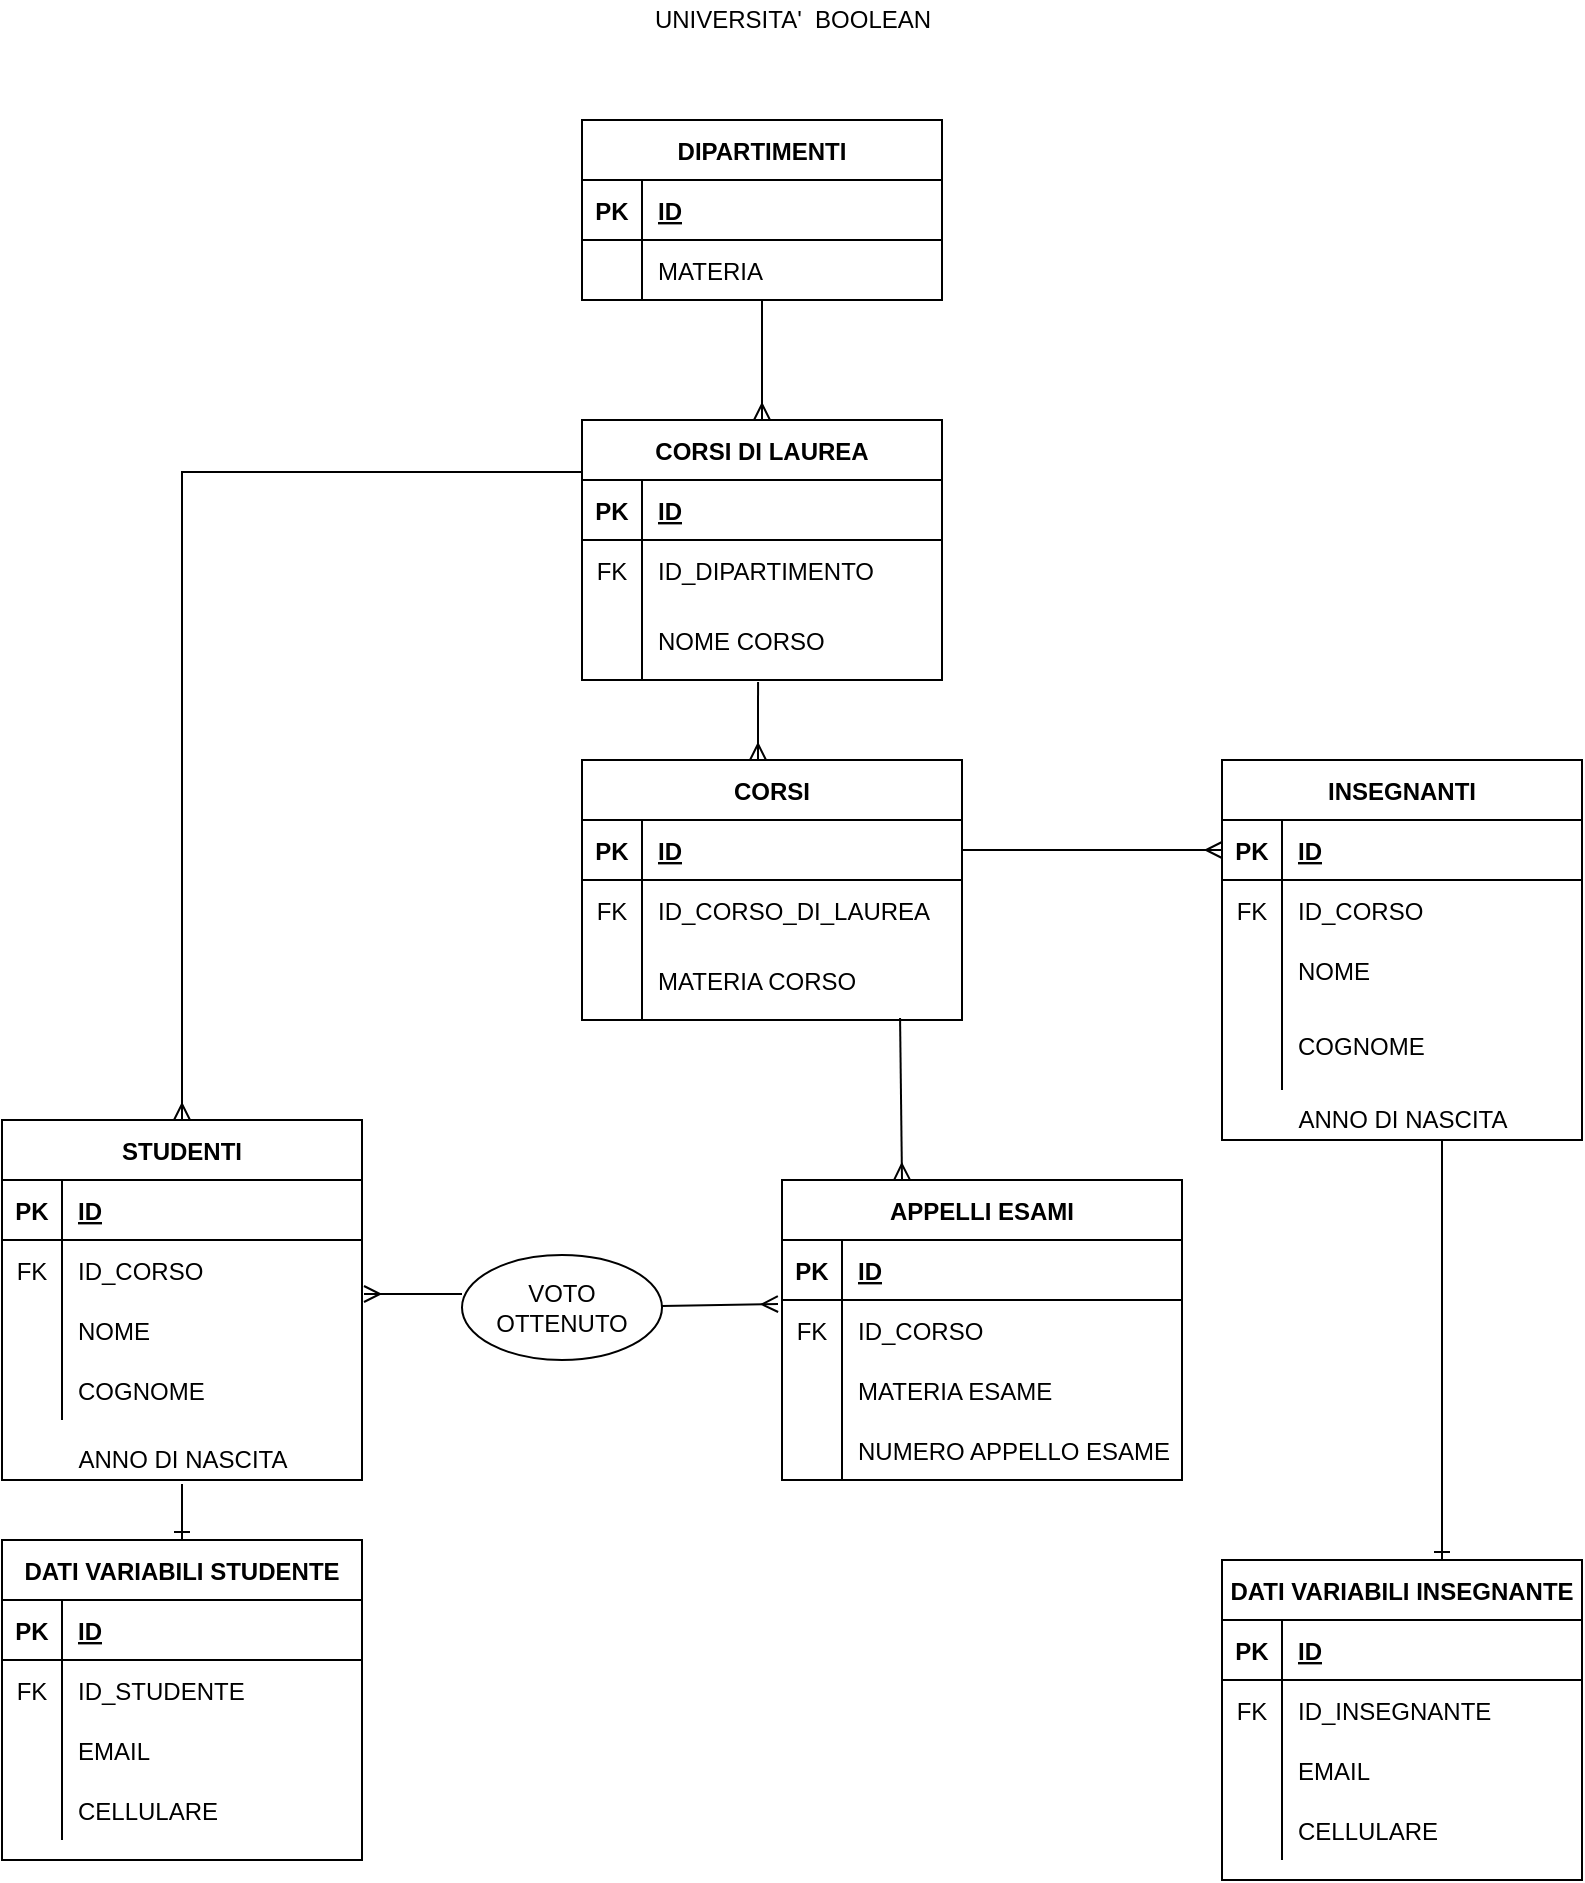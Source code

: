 <mxfile version="16.6.1" type="device"><diagram id="neH4ErS3gvCMww49oBWA" name="Page-1"><mxGraphModel dx="1422" dy="754" grid="1" gridSize="10" guides="1" tooltips="1" connect="1" arrows="1" fold="1" page="1" pageScale="1" pageWidth="827" pageHeight="1169" math="0" shadow="0"><root><mxCell id="0"/><mxCell id="1" parent="0"/><mxCell id="gJ_4iPfJKHq0iLWl2Ugp-1" style="edgeStyle=orthogonalEdgeStyle;rounded=0;orthogonalLoop=1;jettySize=auto;html=1;exitX=1;exitY=0;exitDx=0;exitDy=0;entryX=1;entryY=0;entryDx=0;entryDy=0;" edge="1" parent="1"><mxGeometry relative="1" as="geometry"><mxPoint x="480" y="80" as="targetPoint"/><mxPoint x="480" y="80" as="sourcePoint"/></mxGeometry></mxCell><mxCell id="gJ_4iPfJKHq0iLWl2Ugp-5" value="DIPARTIMENTI" style="shape=table;startSize=30;container=1;collapsible=1;childLayout=tableLayout;fixedRows=1;rowLines=0;fontStyle=1;align=center;resizeLast=1;" vertex="1" parent="1"><mxGeometry x="300" y="80" width="180" height="90" as="geometry"/></mxCell><mxCell id="gJ_4iPfJKHq0iLWl2Ugp-6" value="" style="shape=tableRow;horizontal=0;startSize=0;swimlaneHead=0;swimlaneBody=0;fillColor=none;collapsible=0;dropTarget=0;points=[[0,0.5],[1,0.5]];portConstraint=eastwest;top=0;left=0;right=0;bottom=1;" vertex="1" parent="gJ_4iPfJKHq0iLWl2Ugp-5"><mxGeometry y="30" width="180" height="30" as="geometry"/></mxCell><mxCell id="gJ_4iPfJKHq0iLWl2Ugp-7" value="PK" style="shape=partialRectangle;connectable=0;fillColor=none;top=0;left=0;bottom=0;right=0;fontStyle=1;overflow=hidden;" vertex="1" parent="gJ_4iPfJKHq0iLWl2Ugp-6"><mxGeometry width="30" height="30" as="geometry"><mxRectangle width="30" height="30" as="alternateBounds"/></mxGeometry></mxCell><mxCell id="gJ_4iPfJKHq0iLWl2Ugp-8" value="ID" style="shape=partialRectangle;connectable=0;fillColor=none;top=0;left=0;bottom=0;right=0;align=left;spacingLeft=6;fontStyle=5;overflow=hidden;" vertex="1" parent="gJ_4iPfJKHq0iLWl2Ugp-6"><mxGeometry x="30" width="150" height="30" as="geometry"><mxRectangle width="150" height="30" as="alternateBounds"/></mxGeometry></mxCell><mxCell id="gJ_4iPfJKHq0iLWl2Ugp-9" value="" style="shape=tableRow;horizontal=0;startSize=0;swimlaneHead=0;swimlaneBody=0;fillColor=none;collapsible=0;dropTarget=0;points=[[0,0.5],[1,0.5]];portConstraint=eastwest;top=0;left=0;right=0;bottom=0;" vertex="1" parent="gJ_4iPfJKHq0iLWl2Ugp-5"><mxGeometry y="60" width="180" height="30" as="geometry"/></mxCell><mxCell id="gJ_4iPfJKHq0iLWl2Ugp-10" value="" style="shape=partialRectangle;connectable=0;fillColor=none;top=0;left=0;bottom=0;right=0;editable=1;overflow=hidden;" vertex="1" parent="gJ_4iPfJKHq0iLWl2Ugp-9"><mxGeometry width="30" height="30" as="geometry"><mxRectangle width="30" height="30" as="alternateBounds"/></mxGeometry></mxCell><mxCell id="gJ_4iPfJKHq0iLWl2Ugp-11" value="MATERIA" style="shape=partialRectangle;connectable=0;fillColor=none;top=0;left=0;bottom=0;right=0;align=left;spacingLeft=6;overflow=hidden;" vertex="1" parent="gJ_4iPfJKHq0iLWl2Ugp-9"><mxGeometry x="30" width="150" height="30" as="geometry"><mxRectangle width="150" height="30" as="alternateBounds"/></mxGeometry></mxCell><mxCell id="gJ_4iPfJKHq0iLWl2Ugp-20" value="" style="fontSize=12;html=1;endArrow=ERmany;rounded=0;entryX=0.5;entryY=0;entryDx=0;entryDy=0;" edge="1" parent="1" target="gJ_4iPfJKHq0iLWl2Ugp-21"><mxGeometry width="100" height="100" relative="1" as="geometry"><mxPoint x="390" y="170" as="sourcePoint"/><mxPoint x="386" y="240" as="targetPoint"/><Array as="points"/></mxGeometry></mxCell><mxCell id="gJ_4iPfJKHq0iLWl2Ugp-21" value="CORSI DI LAUREA" style="shape=table;startSize=30;container=1;collapsible=1;childLayout=tableLayout;fixedRows=1;rowLines=0;fontStyle=1;align=center;resizeLast=1;" vertex="1" parent="1"><mxGeometry x="300" y="230" width="180" height="130" as="geometry"/></mxCell><mxCell id="gJ_4iPfJKHq0iLWl2Ugp-22" value="" style="shape=tableRow;horizontal=0;startSize=0;swimlaneHead=0;swimlaneBody=0;fillColor=none;collapsible=0;dropTarget=0;points=[[0,0.5],[1,0.5]];portConstraint=eastwest;top=0;left=0;right=0;bottom=1;" vertex="1" parent="gJ_4iPfJKHq0iLWl2Ugp-21"><mxGeometry y="30" width="180" height="30" as="geometry"/></mxCell><mxCell id="gJ_4iPfJKHq0iLWl2Ugp-23" value="PK" style="shape=partialRectangle;connectable=0;fillColor=none;top=0;left=0;bottom=0;right=0;fontStyle=1;overflow=hidden;" vertex="1" parent="gJ_4iPfJKHq0iLWl2Ugp-22"><mxGeometry width="30" height="30" as="geometry"><mxRectangle width="30" height="30" as="alternateBounds"/></mxGeometry></mxCell><mxCell id="gJ_4iPfJKHq0iLWl2Ugp-24" value="ID" style="shape=partialRectangle;connectable=0;fillColor=none;top=0;left=0;bottom=0;right=0;align=left;spacingLeft=6;fontStyle=5;overflow=hidden;" vertex="1" parent="gJ_4iPfJKHq0iLWl2Ugp-22"><mxGeometry x="30" width="150" height="30" as="geometry"><mxRectangle width="150" height="30" as="alternateBounds"/></mxGeometry></mxCell><mxCell id="gJ_4iPfJKHq0iLWl2Ugp-25" value="" style="shape=tableRow;horizontal=0;startSize=0;swimlaneHead=0;swimlaneBody=0;fillColor=none;collapsible=0;dropTarget=0;points=[[0,0.5],[1,0.5]];portConstraint=eastwest;top=0;left=0;right=0;bottom=0;" vertex="1" parent="gJ_4iPfJKHq0iLWl2Ugp-21"><mxGeometry y="60" width="180" height="30" as="geometry"/></mxCell><mxCell id="gJ_4iPfJKHq0iLWl2Ugp-26" value="FK" style="shape=partialRectangle;connectable=0;fillColor=none;top=0;left=0;bottom=0;right=0;editable=1;overflow=hidden;" vertex="1" parent="gJ_4iPfJKHq0iLWl2Ugp-25"><mxGeometry width="30" height="30" as="geometry"><mxRectangle width="30" height="30" as="alternateBounds"/></mxGeometry></mxCell><mxCell id="gJ_4iPfJKHq0iLWl2Ugp-27" value="ID_DIPARTIMENTO" style="shape=partialRectangle;connectable=0;fillColor=none;top=0;left=0;bottom=0;right=0;align=left;spacingLeft=6;overflow=hidden;" vertex="1" parent="gJ_4iPfJKHq0iLWl2Ugp-25"><mxGeometry x="30" width="150" height="30" as="geometry"><mxRectangle width="150" height="30" as="alternateBounds"/></mxGeometry></mxCell><mxCell id="gJ_4iPfJKHq0iLWl2Ugp-28" value="" style="shape=tableRow;horizontal=0;startSize=0;swimlaneHead=0;swimlaneBody=0;fillColor=none;collapsible=0;dropTarget=0;points=[[0,0.5],[1,0.5]];portConstraint=eastwest;top=0;left=0;right=0;bottom=0;" vertex="1" parent="gJ_4iPfJKHq0iLWl2Ugp-21"><mxGeometry y="90" width="180" height="40" as="geometry"/></mxCell><mxCell id="gJ_4iPfJKHq0iLWl2Ugp-29" value="" style="shape=partialRectangle;connectable=0;fillColor=none;top=0;left=0;bottom=0;right=0;editable=1;overflow=hidden;" vertex="1" parent="gJ_4iPfJKHq0iLWl2Ugp-28"><mxGeometry width="30" height="40" as="geometry"><mxRectangle width="30" height="40" as="alternateBounds"/></mxGeometry></mxCell><mxCell id="gJ_4iPfJKHq0iLWl2Ugp-30" value="NOME CORSO" style="shape=partialRectangle;connectable=0;fillColor=none;top=0;left=0;bottom=0;right=0;align=left;spacingLeft=6;overflow=hidden;" vertex="1" parent="gJ_4iPfJKHq0iLWl2Ugp-28"><mxGeometry x="30" width="150" height="40" as="geometry"><mxRectangle width="150" height="40" as="alternateBounds"/></mxGeometry></mxCell><mxCell id="gJ_4iPfJKHq0iLWl2Ugp-35" value="" style="fontSize=12;html=1;endArrow=ERmany;rounded=0;exitX=0.489;exitY=1.025;exitDx=0;exitDy=0;exitPerimeter=0;" edge="1" parent="1" source="gJ_4iPfJKHq0iLWl2Ugp-28"><mxGeometry width="100" height="100" relative="1" as="geometry"><mxPoint x="360" y="430" as="sourcePoint"/><mxPoint x="388" y="400" as="targetPoint"/></mxGeometry></mxCell><mxCell id="gJ_4iPfJKHq0iLWl2Ugp-36" value="CORSI" style="shape=table;startSize=30;container=1;collapsible=1;childLayout=tableLayout;fixedRows=1;rowLines=0;fontStyle=1;align=center;resizeLast=1;" vertex="1" parent="1"><mxGeometry x="300" y="400" width="190" height="130" as="geometry"/></mxCell><mxCell id="gJ_4iPfJKHq0iLWl2Ugp-37" value="" style="shape=tableRow;horizontal=0;startSize=0;swimlaneHead=0;swimlaneBody=0;fillColor=none;collapsible=0;dropTarget=0;points=[[0,0.5],[1,0.5]];portConstraint=eastwest;top=0;left=0;right=0;bottom=1;" vertex="1" parent="gJ_4iPfJKHq0iLWl2Ugp-36"><mxGeometry y="30" width="190" height="30" as="geometry"/></mxCell><mxCell id="gJ_4iPfJKHq0iLWl2Ugp-38" value="PK" style="shape=partialRectangle;connectable=0;fillColor=none;top=0;left=0;bottom=0;right=0;fontStyle=1;overflow=hidden;" vertex="1" parent="gJ_4iPfJKHq0iLWl2Ugp-37"><mxGeometry width="30" height="30" as="geometry"><mxRectangle width="30" height="30" as="alternateBounds"/></mxGeometry></mxCell><mxCell id="gJ_4iPfJKHq0iLWl2Ugp-39" value="ID" style="shape=partialRectangle;connectable=0;fillColor=none;top=0;left=0;bottom=0;right=0;align=left;spacingLeft=6;fontStyle=5;overflow=hidden;" vertex="1" parent="gJ_4iPfJKHq0iLWl2Ugp-37"><mxGeometry x="30" width="160" height="30" as="geometry"><mxRectangle width="160" height="30" as="alternateBounds"/></mxGeometry></mxCell><mxCell id="gJ_4iPfJKHq0iLWl2Ugp-40" value="" style="shape=tableRow;horizontal=0;startSize=0;swimlaneHead=0;swimlaneBody=0;fillColor=none;collapsible=0;dropTarget=0;points=[[0,0.5],[1,0.5]];portConstraint=eastwest;top=0;left=0;right=0;bottom=0;" vertex="1" parent="gJ_4iPfJKHq0iLWl2Ugp-36"><mxGeometry y="60" width="190" height="30" as="geometry"/></mxCell><mxCell id="gJ_4iPfJKHq0iLWl2Ugp-41" value="FK" style="shape=partialRectangle;connectable=0;fillColor=none;top=0;left=0;bottom=0;right=0;editable=1;overflow=hidden;" vertex="1" parent="gJ_4iPfJKHq0iLWl2Ugp-40"><mxGeometry width="30" height="30" as="geometry"><mxRectangle width="30" height="30" as="alternateBounds"/></mxGeometry></mxCell><mxCell id="gJ_4iPfJKHq0iLWl2Ugp-42" value="ID_CORSO_DI_LAUREA" style="shape=partialRectangle;connectable=0;fillColor=none;top=0;left=0;bottom=0;right=0;align=left;spacingLeft=6;overflow=hidden;" vertex="1" parent="gJ_4iPfJKHq0iLWl2Ugp-40"><mxGeometry x="30" width="160" height="30" as="geometry"><mxRectangle width="160" height="30" as="alternateBounds"/></mxGeometry></mxCell><mxCell id="gJ_4iPfJKHq0iLWl2Ugp-43" value="" style="shape=tableRow;horizontal=0;startSize=0;swimlaneHead=0;swimlaneBody=0;fillColor=none;collapsible=0;dropTarget=0;points=[[0,0.5],[1,0.5]];portConstraint=eastwest;top=0;left=0;right=0;bottom=0;" vertex="1" parent="gJ_4iPfJKHq0iLWl2Ugp-36"><mxGeometry y="90" width="190" height="40" as="geometry"/></mxCell><mxCell id="gJ_4iPfJKHq0iLWl2Ugp-44" value="" style="shape=partialRectangle;connectable=0;fillColor=none;top=0;left=0;bottom=0;right=0;editable=1;overflow=hidden;" vertex="1" parent="gJ_4iPfJKHq0iLWl2Ugp-43"><mxGeometry width="30" height="40" as="geometry"><mxRectangle width="30" height="40" as="alternateBounds"/></mxGeometry></mxCell><mxCell id="gJ_4iPfJKHq0iLWl2Ugp-45" value="MATERIA CORSO" style="shape=partialRectangle;connectable=0;fillColor=none;top=0;left=0;bottom=0;right=0;align=left;spacingLeft=6;overflow=hidden;" vertex="1" parent="gJ_4iPfJKHq0iLWl2Ugp-43"><mxGeometry x="30" width="160" height="40" as="geometry"><mxRectangle width="160" height="40" as="alternateBounds"/></mxGeometry></mxCell><mxCell id="gJ_4iPfJKHq0iLWl2Ugp-50" value="" style="shape=table;startSize=0;container=1;collapsible=1;childLayout=tableLayout;fixedRows=1;rowLines=0;fontStyle=0;align=center;resizeLast=1;strokeColor=none;fillColor=none;collapsible=0;" vertex="1" parent="1"><mxGeometry x="320" y="360" width="180" height="30" as="geometry"/></mxCell><mxCell id="gJ_4iPfJKHq0iLWl2Ugp-51" value="" style="shape=tableRow;horizontal=0;startSize=0;swimlaneHead=0;swimlaneBody=0;fillColor=none;collapsible=0;dropTarget=0;points=[[0,0.5],[1,0.5]];portConstraint=eastwest;top=0;left=0;right=0;bottom=0;" vertex="1" parent="gJ_4iPfJKHq0iLWl2Ugp-50"><mxGeometry width="180" height="30" as="geometry"/></mxCell><mxCell id="gJ_4iPfJKHq0iLWl2Ugp-52" value="" style="shape=partialRectangle;connectable=0;fillColor=none;top=0;left=0;bottom=0;right=0;editable=1;overflow=hidden;" vertex="1" parent="gJ_4iPfJKHq0iLWl2Ugp-51"><mxGeometry width="30" height="30" as="geometry"><mxRectangle width="30" height="30" as="alternateBounds"/></mxGeometry></mxCell><mxCell id="gJ_4iPfJKHq0iLWl2Ugp-53" value="" style="shape=partialRectangle;connectable=0;fillColor=none;top=0;left=0;bottom=0;right=0;align=left;spacingLeft=6;overflow=hidden;" vertex="1" parent="gJ_4iPfJKHq0iLWl2Ugp-51"><mxGeometry x="30" width="150" height="30" as="geometry"><mxRectangle width="150" height="30" as="alternateBounds"/></mxGeometry></mxCell><mxCell id="gJ_4iPfJKHq0iLWl2Ugp-69" value="INSEGNANTI" style="shape=table;startSize=30;container=1;collapsible=1;childLayout=tableLayout;fixedRows=1;rowLines=0;fontStyle=1;align=center;resizeLast=1;" vertex="1" parent="1"><mxGeometry x="620" y="400" width="180" height="190" as="geometry"/></mxCell><mxCell id="gJ_4iPfJKHq0iLWl2Ugp-70" value="" style="shape=tableRow;horizontal=0;startSize=0;swimlaneHead=0;swimlaneBody=0;fillColor=none;collapsible=0;dropTarget=0;points=[[0,0.5],[1,0.5]];portConstraint=eastwest;top=0;left=0;right=0;bottom=1;" vertex="1" parent="gJ_4iPfJKHq0iLWl2Ugp-69"><mxGeometry y="30" width="180" height="30" as="geometry"/></mxCell><mxCell id="gJ_4iPfJKHq0iLWl2Ugp-71" value="PK" style="shape=partialRectangle;connectable=0;fillColor=none;top=0;left=0;bottom=0;right=0;fontStyle=1;overflow=hidden;" vertex="1" parent="gJ_4iPfJKHq0iLWl2Ugp-70"><mxGeometry width="30" height="30" as="geometry"><mxRectangle width="30" height="30" as="alternateBounds"/></mxGeometry></mxCell><mxCell id="gJ_4iPfJKHq0iLWl2Ugp-72" value="ID" style="shape=partialRectangle;connectable=0;fillColor=none;top=0;left=0;bottom=0;right=0;align=left;spacingLeft=6;fontStyle=5;overflow=hidden;" vertex="1" parent="gJ_4iPfJKHq0iLWl2Ugp-70"><mxGeometry x="30" width="150" height="30" as="geometry"><mxRectangle width="150" height="30" as="alternateBounds"/></mxGeometry></mxCell><mxCell id="gJ_4iPfJKHq0iLWl2Ugp-73" value="" style="shape=tableRow;horizontal=0;startSize=0;swimlaneHead=0;swimlaneBody=0;fillColor=none;collapsible=0;dropTarget=0;points=[[0,0.5],[1,0.5]];portConstraint=eastwest;top=0;left=0;right=0;bottom=0;" vertex="1" parent="gJ_4iPfJKHq0iLWl2Ugp-69"><mxGeometry y="60" width="180" height="30" as="geometry"/></mxCell><mxCell id="gJ_4iPfJKHq0iLWl2Ugp-74" value="FK" style="shape=partialRectangle;connectable=0;fillColor=none;top=0;left=0;bottom=0;right=0;editable=1;overflow=hidden;" vertex="1" parent="gJ_4iPfJKHq0iLWl2Ugp-73"><mxGeometry width="30" height="30" as="geometry"><mxRectangle width="30" height="30" as="alternateBounds"/></mxGeometry></mxCell><mxCell id="gJ_4iPfJKHq0iLWl2Ugp-75" value="ID_CORSO" style="shape=partialRectangle;connectable=0;fillColor=none;top=0;left=0;bottom=0;right=0;align=left;spacingLeft=6;overflow=hidden;" vertex="1" parent="gJ_4iPfJKHq0iLWl2Ugp-73"><mxGeometry x="30" width="150" height="30" as="geometry"><mxRectangle width="150" height="30" as="alternateBounds"/></mxGeometry></mxCell><mxCell id="gJ_4iPfJKHq0iLWl2Ugp-76" value="" style="shape=tableRow;horizontal=0;startSize=0;swimlaneHead=0;swimlaneBody=0;fillColor=none;collapsible=0;dropTarget=0;points=[[0,0.5],[1,0.5]];portConstraint=eastwest;top=0;left=0;right=0;bottom=0;" vertex="1" parent="gJ_4iPfJKHq0iLWl2Ugp-69"><mxGeometry y="90" width="180" height="30" as="geometry"/></mxCell><mxCell id="gJ_4iPfJKHq0iLWl2Ugp-77" value="" style="shape=partialRectangle;connectable=0;fillColor=none;top=0;left=0;bottom=0;right=0;editable=1;overflow=hidden;" vertex="1" parent="gJ_4iPfJKHq0iLWl2Ugp-76"><mxGeometry width="30" height="30" as="geometry"><mxRectangle width="30" height="30" as="alternateBounds"/></mxGeometry></mxCell><mxCell id="gJ_4iPfJKHq0iLWl2Ugp-78" value="NOME" style="shape=partialRectangle;connectable=0;fillColor=none;top=0;left=0;bottom=0;right=0;align=left;spacingLeft=6;overflow=hidden;" vertex="1" parent="gJ_4iPfJKHq0iLWl2Ugp-76"><mxGeometry x="30" width="150" height="30" as="geometry"><mxRectangle width="150" height="30" as="alternateBounds"/></mxGeometry></mxCell><mxCell id="gJ_4iPfJKHq0iLWl2Ugp-79" value="" style="shape=tableRow;horizontal=0;startSize=0;swimlaneHead=0;swimlaneBody=0;fillColor=none;collapsible=0;dropTarget=0;points=[[0,0.5],[1,0.5]];portConstraint=eastwest;top=0;left=0;right=0;bottom=0;" vertex="1" parent="gJ_4iPfJKHq0iLWl2Ugp-69"><mxGeometry y="120" width="180" height="45" as="geometry"/></mxCell><mxCell id="gJ_4iPfJKHq0iLWl2Ugp-80" value="" style="shape=partialRectangle;connectable=0;fillColor=none;top=0;left=0;bottom=0;right=0;editable=1;overflow=hidden;" vertex="1" parent="gJ_4iPfJKHq0iLWl2Ugp-79"><mxGeometry width="30" height="45" as="geometry"><mxRectangle width="30" height="45" as="alternateBounds"/></mxGeometry></mxCell><mxCell id="gJ_4iPfJKHq0iLWl2Ugp-81" value="COGNOME" style="shape=partialRectangle;connectable=0;fillColor=none;top=0;left=0;bottom=0;right=0;align=left;spacingLeft=6;overflow=hidden;" vertex="1" parent="gJ_4iPfJKHq0iLWl2Ugp-79"><mxGeometry x="30" width="150" height="45" as="geometry"><mxRectangle width="150" height="45" as="alternateBounds"/></mxGeometry></mxCell><mxCell id="gJ_4iPfJKHq0iLWl2Ugp-95" value="STUDENTI" style="shape=table;startSize=30;container=1;collapsible=1;childLayout=tableLayout;fixedRows=1;rowLines=0;fontStyle=1;align=center;resizeLast=1;" vertex="1" parent="1"><mxGeometry x="10" y="580" width="180" height="180" as="geometry"/></mxCell><mxCell id="gJ_4iPfJKHq0iLWl2Ugp-96" value="" style="shape=tableRow;horizontal=0;startSize=0;swimlaneHead=0;swimlaneBody=0;fillColor=none;collapsible=0;dropTarget=0;points=[[0,0.5],[1,0.5]];portConstraint=eastwest;top=0;left=0;right=0;bottom=1;" vertex="1" parent="gJ_4iPfJKHq0iLWl2Ugp-95"><mxGeometry y="30" width="180" height="30" as="geometry"/></mxCell><mxCell id="gJ_4iPfJKHq0iLWl2Ugp-97" value="PK" style="shape=partialRectangle;connectable=0;fillColor=none;top=0;left=0;bottom=0;right=0;fontStyle=1;overflow=hidden;" vertex="1" parent="gJ_4iPfJKHq0iLWl2Ugp-96"><mxGeometry width="30" height="30" as="geometry"><mxRectangle width="30" height="30" as="alternateBounds"/></mxGeometry></mxCell><mxCell id="gJ_4iPfJKHq0iLWl2Ugp-98" value="ID" style="shape=partialRectangle;connectable=0;fillColor=none;top=0;left=0;bottom=0;right=0;align=left;spacingLeft=6;fontStyle=5;overflow=hidden;" vertex="1" parent="gJ_4iPfJKHq0iLWl2Ugp-96"><mxGeometry x="30" width="150" height="30" as="geometry"><mxRectangle width="150" height="30" as="alternateBounds"/></mxGeometry></mxCell><mxCell id="gJ_4iPfJKHq0iLWl2Ugp-99" value="" style="shape=tableRow;horizontal=0;startSize=0;swimlaneHead=0;swimlaneBody=0;fillColor=none;collapsible=0;dropTarget=0;points=[[0,0.5],[1,0.5]];portConstraint=eastwest;top=0;left=0;right=0;bottom=0;" vertex="1" parent="gJ_4iPfJKHq0iLWl2Ugp-95"><mxGeometry y="60" width="180" height="30" as="geometry"/></mxCell><mxCell id="gJ_4iPfJKHq0iLWl2Ugp-100" value="FK" style="shape=partialRectangle;connectable=0;fillColor=none;top=0;left=0;bottom=0;right=0;editable=1;overflow=hidden;" vertex="1" parent="gJ_4iPfJKHq0iLWl2Ugp-99"><mxGeometry width="30" height="30" as="geometry"><mxRectangle width="30" height="30" as="alternateBounds"/></mxGeometry></mxCell><mxCell id="gJ_4iPfJKHq0iLWl2Ugp-101" value="ID_CORSO" style="shape=partialRectangle;connectable=0;fillColor=none;top=0;left=0;bottom=0;right=0;align=left;spacingLeft=6;overflow=hidden;" vertex="1" parent="gJ_4iPfJKHq0iLWl2Ugp-99"><mxGeometry x="30" width="150" height="30" as="geometry"><mxRectangle width="150" height="30" as="alternateBounds"/></mxGeometry></mxCell><mxCell id="gJ_4iPfJKHq0iLWl2Ugp-102" value="" style="shape=tableRow;horizontal=0;startSize=0;swimlaneHead=0;swimlaneBody=0;fillColor=none;collapsible=0;dropTarget=0;points=[[0,0.5],[1,0.5]];portConstraint=eastwest;top=0;left=0;right=0;bottom=0;" vertex="1" parent="gJ_4iPfJKHq0iLWl2Ugp-95"><mxGeometry y="90" width="180" height="30" as="geometry"/></mxCell><mxCell id="gJ_4iPfJKHq0iLWl2Ugp-103" value="" style="shape=partialRectangle;connectable=0;fillColor=none;top=0;left=0;bottom=0;right=0;editable=1;overflow=hidden;" vertex="1" parent="gJ_4iPfJKHq0iLWl2Ugp-102"><mxGeometry width="30" height="30" as="geometry"><mxRectangle width="30" height="30" as="alternateBounds"/></mxGeometry></mxCell><mxCell id="gJ_4iPfJKHq0iLWl2Ugp-104" value="NOME" style="shape=partialRectangle;connectable=0;fillColor=none;top=0;left=0;bottom=0;right=0;align=left;spacingLeft=6;overflow=hidden;" vertex="1" parent="gJ_4iPfJKHq0iLWl2Ugp-102"><mxGeometry x="30" width="150" height="30" as="geometry"><mxRectangle width="150" height="30" as="alternateBounds"/></mxGeometry></mxCell><mxCell id="gJ_4iPfJKHq0iLWl2Ugp-105" value="" style="shape=tableRow;horizontal=0;startSize=0;swimlaneHead=0;swimlaneBody=0;fillColor=none;collapsible=0;dropTarget=0;points=[[0,0.5],[1,0.5]];portConstraint=eastwest;top=0;left=0;right=0;bottom=0;" vertex="1" parent="gJ_4iPfJKHq0iLWl2Ugp-95"><mxGeometry y="120" width="180" height="30" as="geometry"/></mxCell><mxCell id="gJ_4iPfJKHq0iLWl2Ugp-106" value="" style="shape=partialRectangle;connectable=0;fillColor=none;top=0;left=0;bottom=0;right=0;editable=1;overflow=hidden;" vertex="1" parent="gJ_4iPfJKHq0iLWl2Ugp-105"><mxGeometry width="30" height="30" as="geometry"><mxRectangle width="30" height="30" as="alternateBounds"/></mxGeometry></mxCell><mxCell id="gJ_4iPfJKHq0iLWl2Ugp-107" value="COGNOME" style="shape=partialRectangle;connectable=0;fillColor=none;top=0;left=0;bottom=0;right=0;align=left;spacingLeft=6;overflow=hidden;" vertex="1" parent="gJ_4iPfJKHq0iLWl2Ugp-105"><mxGeometry x="30" width="150" height="30" as="geometry"><mxRectangle width="150" height="30" as="alternateBounds"/></mxGeometry></mxCell><mxCell id="gJ_4iPfJKHq0iLWl2Ugp-108" value="" style="fontSize=12;html=1;endArrow=ERmany;rounded=0;exitX=1;exitY=0.5;exitDx=0;exitDy=0;" edge="1" parent="1" source="gJ_4iPfJKHq0iLWl2Ugp-37"><mxGeometry width="100" height="100" relative="1" as="geometry"><mxPoint x="610" y="530" as="sourcePoint"/><mxPoint x="620" y="445" as="targetPoint"/></mxGeometry></mxCell><mxCell id="gJ_4iPfJKHq0iLWl2Ugp-109" value="" style="edgeStyle=orthogonalEdgeStyle;fontSize=12;html=1;endArrow=ERmany;rounded=0;entryX=0.5;entryY=0;entryDx=0;entryDy=0;exitX=0;exitY=0.2;exitDx=0;exitDy=0;exitPerimeter=0;" edge="1" parent="1" source="gJ_4iPfJKHq0iLWl2Ugp-21" target="gJ_4iPfJKHq0iLWl2Ugp-95"><mxGeometry width="100" height="100" relative="1" as="geometry"><mxPoint x="60" y="460" as="sourcePoint"/><mxPoint x="160" y="360" as="targetPoint"/></mxGeometry></mxCell><mxCell id="gJ_4iPfJKHq0iLWl2Ugp-111" value="" style="fontSize=12;html=1;endArrow=ERmany;rounded=0;exitX=0.837;exitY=0.975;exitDx=0;exitDy=0;exitPerimeter=0;entryX=0.3;entryY=0;entryDx=0;entryDy=0;entryPerimeter=0;" edge="1" parent="1" source="gJ_4iPfJKHq0iLWl2Ugp-43" target="gJ_4iPfJKHq0iLWl2Ugp-112"><mxGeometry width="100" height="100" relative="1" as="geometry"><mxPoint x="360" y="630" as="sourcePoint"/><mxPoint x="395" y="580" as="targetPoint"/></mxGeometry></mxCell><mxCell id="gJ_4iPfJKHq0iLWl2Ugp-112" value="APPELLI ESAMI" style="shape=table;startSize=30;container=1;collapsible=1;childLayout=tableLayout;fixedRows=1;rowLines=0;fontStyle=1;align=center;resizeLast=1;" vertex="1" parent="1"><mxGeometry x="400" y="610" width="200" height="150" as="geometry"/></mxCell><mxCell id="gJ_4iPfJKHq0iLWl2Ugp-113" value="" style="shape=tableRow;horizontal=0;startSize=0;swimlaneHead=0;swimlaneBody=0;fillColor=none;collapsible=0;dropTarget=0;points=[[0,0.5],[1,0.5]];portConstraint=eastwest;top=0;left=0;right=0;bottom=1;" vertex="1" parent="gJ_4iPfJKHq0iLWl2Ugp-112"><mxGeometry y="30" width="200" height="30" as="geometry"/></mxCell><mxCell id="gJ_4iPfJKHq0iLWl2Ugp-114" value="PK" style="shape=partialRectangle;connectable=0;fillColor=none;top=0;left=0;bottom=0;right=0;fontStyle=1;overflow=hidden;" vertex="1" parent="gJ_4iPfJKHq0iLWl2Ugp-113"><mxGeometry width="30" height="30" as="geometry"><mxRectangle width="30" height="30" as="alternateBounds"/></mxGeometry></mxCell><mxCell id="gJ_4iPfJKHq0iLWl2Ugp-115" value="ID" style="shape=partialRectangle;connectable=0;fillColor=none;top=0;left=0;bottom=0;right=0;align=left;spacingLeft=6;fontStyle=5;overflow=hidden;" vertex="1" parent="gJ_4iPfJKHq0iLWl2Ugp-113"><mxGeometry x="30" width="170" height="30" as="geometry"><mxRectangle width="170" height="30" as="alternateBounds"/></mxGeometry></mxCell><mxCell id="gJ_4iPfJKHq0iLWl2Ugp-116" value="" style="shape=tableRow;horizontal=0;startSize=0;swimlaneHead=0;swimlaneBody=0;fillColor=none;collapsible=0;dropTarget=0;points=[[0,0.5],[1,0.5]];portConstraint=eastwest;top=0;left=0;right=0;bottom=0;" vertex="1" parent="gJ_4iPfJKHq0iLWl2Ugp-112"><mxGeometry y="60" width="200" height="30" as="geometry"/></mxCell><mxCell id="gJ_4iPfJKHq0iLWl2Ugp-117" value="FK" style="shape=partialRectangle;connectable=0;fillColor=none;top=0;left=0;bottom=0;right=0;editable=1;overflow=hidden;" vertex="1" parent="gJ_4iPfJKHq0iLWl2Ugp-116"><mxGeometry width="30" height="30" as="geometry"><mxRectangle width="30" height="30" as="alternateBounds"/></mxGeometry></mxCell><mxCell id="gJ_4iPfJKHq0iLWl2Ugp-118" value="ID_CORSO" style="shape=partialRectangle;connectable=0;fillColor=none;top=0;left=0;bottom=0;right=0;align=left;spacingLeft=6;overflow=hidden;" vertex="1" parent="gJ_4iPfJKHq0iLWl2Ugp-116"><mxGeometry x="30" width="170" height="30" as="geometry"><mxRectangle width="170" height="30" as="alternateBounds"/></mxGeometry></mxCell><mxCell id="gJ_4iPfJKHq0iLWl2Ugp-119" value="" style="shape=tableRow;horizontal=0;startSize=0;swimlaneHead=0;swimlaneBody=0;fillColor=none;collapsible=0;dropTarget=0;points=[[0,0.5],[1,0.5]];portConstraint=eastwest;top=0;left=0;right=0;bottom=0;" vertex="1" parent="gJ_4iPfJKHq0iLWl2Ugp-112"><mxGeometry y="90" width="200" height="30" as="geometry"/></mxCell><mxCell id="gJ_4iPfJKHq0iLWl2Ugp-120" value="" style="shape=partialRectangle;connectable=0;fillColor=none;top=0;left=0;bottom=0;right=0;editable=1;overflow=hidden;" vertex="1" parent="gJ_4iPfJKHq0iLWl2Ugp-119"><mxGeometry width="30" height="30" as="geometry"><mxRectangle width="30" height="30" as="alternateBounds"/></mxGeometry></mxCell><mxCell id="gJ_4iPfJKHq0iLWl2Ugp-121" value="MATERIA ESAME" style="shape=partialRectangle;connectable=0;fillColor=none;top=0;left=0;bottom=0;right=0;align=left;spacingLeft=6;overflow=hidden;" vertex="1" parent="gJ_4iPfJKHq0iLWl2Ugp-119"><mxGeometry x="30" width="170" height="30" as="geometry"><mxRectangle width="170" height="30" as="alternateBounds"/></mxGeometry></mxCell><mxCell id="gJ_4iPfJKHq0iLWl2Ugp-122" value="" style="shape=tableRow;horizontal=0;startSize=0;swimlaneHead=0;swimlaneBody=0;fillColor=none;collapsible=0;dropTarget=0;points=[[0,0.5],[1,0.5]];portConstraint=eastwest;top=0;left=0;right=0;bottom=0;" vertex="1" parent="gJ_4iPfJKHq0iLWl2Ugp-112"><mxGeometry y="120" width="200" height="30" as="geometry"/></mxCell><mxCell id="gJ_4iPfJKHq0iLWl2Ugp-123" value="" style="shape=partialRectangle;connectable=0;fillColor=none;top=0;left=0;bottom=0;right=0;editable=1;overflow=hidden;" vertex="1" parent="gJ_4iPfJKHq0iLWl2Ugp-122"><mxGeometry width="30" height="30" as="geometry"><mxRectangle width="30" height="30" as="alternateBounds"/></mxGeometry></mxCell><mxCell id="gJ_4iPfJKHq0iLWl2Ugp-124" value="NUMERO APPELLO ESAME" style="shape=partialRectangle;connectable=0;fillColor=none;top=0;left=0;bottom=0;right=0;align=left;spacingLeft=6;overflow=hidden;" vertex="1" parent="gJ_4iPfJKHq0iLWl2Ugp-122"><mxGeometry x="30" width="170" height="30" as="geometry"><mxRectangle width="170" height="30" as="alternateBounds"/></mxGeometry></mxCell><mxCell id="gJ_4iPfJKHq0iLWl2Ugp-188" value="ANNO DI NASCITA" style="text;html=1;align=center;verticalAlign=middle;resizable=0;points=[];autosize=1;strokeColor=none;fillColor=none;" vertex="1" parent="1"><mxGeometry x="650" y="570" width="120" height="20" as="geometry"/></mxCell><mxCell id="gJ_4iPfJKHq0iLWl2Ugp-189" value="DATI VARIABILI INSEGNANTE" style="shape=table;startSize=30;container=1;collapsible=1;childLayout=tableLayout;fixedRows=1;rowLines=0;fontStyle=1;align=center;resizeLast=1;" vertex="1" parent="1"><mxGeometry x="620" y="800" width="180" height="160" as="geometry"/></mxCell><mxCell id="gJ_4iPfJKHq0iLWl2Ugp-190" value="" style="shape=tableRow;horizontal=0;startSize=0;swimlaneHead=0;swimlaneBody=0;fillColor=none;collapsible=0;dropTarget=0;points=[[0,0.5],[1,0.5]];portConstraint=eastwest;top=0;left=0;right=0;bottom=1;" vertex="1" parent="gJ_4iPfJKHq0iLWl2Ugp-189"><mxGeometry y="30" width="180" height="30" as="geometry"/></mxCell><mxCell id="gJ_4iPfJKHq0iLWl2Ugp-191" value="PK" style="shape=partialRectangle;connectable=0;fillColor=none;top=0;left=0;bottom=0;right=0;fontStyle=1;overflow=hidden;" vertex="1" parent="gJ_4iPfJKHq0iLWl2Ugp-190"><mxGeometry width="30" height="30" as="geometry"><mxRectangle width="30" height="30" as="alternateBounds"/></mxGeometry></mxCell><mxCell id="gJ_4iPfJKHq0iLWl2Ugp-192" value="ID" style="shape=partialRectangle;connectable=0;fillColor=none;top=0;left=0;bottom=0;right=0;align=left;spacingLeft=6;fontStyle=5;overflow=hidden;" vertex="1" parent="gJ_4iPfJKHq0iLWl2Ugp-190"><mxGeometry x="30" width="150" height="30" as="geometry"><mxRectangle width="150" height="30" as="alternateBounds"/></mxGeometry></mxCell><mxCell id="gJ_4iPfJKHq0iLWl2Ugp-193" value="" style="shape=tableRow;horizontal=0;startSize=0;swimlaneHead=0;swimlaneBody=0;fillColor=none;collapsible=0;dropTarget=0;points=[[0,0.5],[1,0.5]];portConstraint=eastwest;top=0;left=0;right=0;bottom=0;" vertex="1" parent="gJ_4iPfJKHq0iLWl2Ugp-189"><mxGeometry y="60" width="180" height="30" as="geometry"/></mxCell><mxCell id="gJ_4iPfJKHq0iLWl2Ugp-194" value="FK" style="shape=partialRectangle;connectable=0;fillColor=none;top=0;left=0;bottom=0;right=0;editable=1;overflow=hidden;" vertex="1" parent="gJ_4iPfJKHq0iLWl2Ugp-193"><mxGeometry width="30" height="30" as="geometry"><mxRectangle width="30" height="30" as="alternateBounds"/></mxGeometry></mxCell><mxCell id="gJ_4iPfJKHq0iLWl2Ugp-195" value="ID_INSEGNANTE" style="shape=partialRectangle;connectable=0;fillColor=none;top=0;left=0;bottom=0;right=0;align=left;spacingLeft=6;overflow=hidden;" vertex="1" parent="gJ_4iPfJKHq0iLWl2Ugp-193"><mxGeometry x="30" width="150" height="30" as="geometry"><mxRectangle width="150" height="30" as="alternateBounds"/></mxGeometry></mxCell><mxCell id="gJ_4iPfJKHq0iLWl2Ugp-196" value="" style="shape=tableRow;horizontal=0;startSize=0;swimlaneHead=0;swimlaneBody=0;fillColor=none;collapsible=0;dropTarget=0;points=[[0,0.5],[1,0.5]];portConstraint=eastwest;top=0;left=0;right=0;bottom=0;" vertex="1" parent="gJ_4iPfJKHq0iLWl2Ugp-189"><mxGeometry y="90" width="180" height="30" as="geometry"/></mxCell><mxCell id="gJ_4iPfJKHq0iLWl2Ugp-197" value="" style="shape=partialRectangle;connectable=0;fillColor=none;top=0;left=0;bottom=0;right=0;editable=1;overflow=hidden;" vertex="1" parent="gJ_4iPfJKHq0iLWl2Ugp-196"><mxGeometry width="30" height="30" as="geometry"><mxRectangle width="30" height="30" as="alternateBounds"/></mxGeometry></mxCell><mxCell id="gJ_4iPfJKHq0iLWl2Ugp-198" value="EMAIL" style="shape=partialRectangle;connectable=0;fillColor=none;top=0;left=0;bottom=0;right=0;align=left;spacingLeft=6;overflow=hidden;" vertex="1" parent="gJ_4iPfJKHq0iLWl2Ugp-196"><mxGeometry x="30" width="150" height="30" as="geometry"><mxRectangle width="150" height="30" as="alternateBounds"/></mxGeometry></mxCell><mxCell id="gJ_4iPfJKHq0iLWl2Ugp-199" value="" style="shape=tableRow;horizontal=0;startSize=0;swimlaneHead=0;swimlaneBody=0;fillColor=none;collapsible=0;dropTarget=0;points=[[0,0.5],[1,0.5]];portConstraint=eastwest;top=0;left=0;right=0;bottom=0;" vertex="1" parent="gJ_4iPfJKHq0iLWl2Ugp-189"><mxGeometry y="120" width="180" height="30" as="geometry"/></mxCell><mxCell id="gJ_4iPfJKHq0iLWl2Ugp-200" value="" style="shape=partialRectangle;connectable=0;fillColor=none;top=0;left=0;bottom=0;right=0;editable=1;overflow=hidden;" vertex="1" parent="gJ_4iPfJKHq0iLWl2Ugp-199"><mxGeometry width="30" height="30" as="geometry"><mxRectangle width="30" height="30" as="alternateBounds"/></mxGeometry></mxCell><mxCell id="gJ_4iPfJKHq0iLWl2Ugp-201" value="CELLULARE" style="shape=partialRectangle;connectable=0;fillColor=none;top=0;left=0;bottom=0;right=0;align=left;spacingLeft=6;overflow=hidden;" vertex="1" parent="gJ_4iPfJKHq0iLWl2Ugp-199"><mxGeometry x="30" width="150" height="30" as="geometry"><mxRectangle width="150" height="30" as="alternateBounds"/></mxGeometry></mxCell><mxCell id="gJ_4iPfJKHq0iLWl2Ugp-202" value="" style="fontSize=12;html=1;endArrow=ERone;endFill=1;rounded=0;" edge="1" parent="1"><mxGeometry width="100" height="100" relative="1" as="geometry"><mxPoint x="730" y="590" as="sourcePoint"/><mxPoint x="730" y="800" as="targetPoint"/></mxGeometry></mxCell><mxCell id="gJ_4iPfJKHq0iLWl2Ugp-203" value="ANNO DI NASCITA" style="text;html=1;align=center;verticalAlign=middle;resizable=0;points=[];autosize=1;strokeColor=none;fillColor=none;" vertex="1" parent="1"><mxGeometry x="40" y="740" width="120" height="20" as="geometry"/></mxCell><mxCell id="gJ_4iPfJKHq0iLWl2Ugp-204" value="DATI VARIABILI STUDENTE" style="shape=table;startSize=30;container=1;collapsible=1;childLayout=tableLayout;fixedRows=1;rowLines=0;fontStyle=1;align=center;resizeLast=1;" vertex="1" parent="1"><mxGeometry x="10" y="790" width="180" height="160" as="geometry"/></mxCell><mxCell id="gJ_4iPfJKHq0iLWl2Ugp-205" value="" style="shape=tableRow;horizontal=0;startSize=0;swimlaneHead=0;swimlaneBody=0;fillColor=none;collapsible=0;dropTarget=0;points=[[0,0.5],[1,0.5]];portConstraint=eastwest;top=0;left=0;right=0;bottom=1;" vertex="1" parent="gJ_4iPfJKHq0iLWl2Ugp-204"><mxGeometry y="30" width="180" height="30" as="geometry"/></mxCell><mxCell id="gJ_4iPfJKHq0iLWl2Ugp-206" value="PK" style="shape=partialRectangle;connectable=0;fillColor=none;top=0;left=0;bottom=0;right=0;fontStyle=1;overflow=hidden;" vertex="1" parent="gJ_4iPfJKHq0iLWl2Ugp-205"><mxGeometry width="30" height="30" as="geometry"><mxRectangle width="30" height="30" as="alternateBounds"/></mxGeometry></mxCell><mxCell id="gJ_4iPfJKHq0iLWl2Ugp-207" value="ID" style="shape=partialRectangle;connectable=0;fillColor=none;top=0;left=0;bottom=0;right=0;align=left;spacingLeft=6;fontStyle=5;overflow=hidden;" vertex="1" parent="gJ_4iPfJKHq0iLWl2Ugp-205"><mxGeometry x="30" width="150" height="30" as="geometry"><mxRectangle width="150" height="30" as="alternateBounds"/></mxGeometry></mxCell><mxCell id="gJ_4iPfJKHq0iLWl2Ugp-208" value="" style="shape=tableRow;horizontal=0;startSize=0;swimlaneHead=0;swimlaneBody=0;fillColor=none;collapsible=0;dropTarget=0;points=[[0,0.5],[1,0.5]];portConstraint=eastwest;top=0;left=0;right=0;bottom=0;" vertex="1" parent="gJ_4iPfJKHq0iLWl2Ugp-204"><mxGeometry y="60" width="180" height="30" as="geometry"/></mxCell><mxCell id="gJ_4iPfJKHq0iLWl2Ugp-209" value="FK" style="shape=partialRectangle;connectable=0;fillColor=none;top=0;left=0;bottom=0;right=0;editable=1;overflow=hidden;" vertex="1" parent="gJ_4iPfJKHq0iLWl2Ugp-208"><mxGeometry width="30" height="30" as="geometry"><mxRectangle width="30" height="30" as="alternateBounds"/></mxGeometry></mxCell><mxCell id="gJ_4iPfJKHq0iLWl2Ugp-210" value="ID_STUDENTE" style="shape=partialRectangle;connectable=0;fillColor=none;top=0;left=0;bottom=0;right=0;align=left;spacingLeft=6;overflow=hidden;" vertex="1" parent="gJ_4iPfJKHq0iLWl2Ugp-208"><mxGeometry x="30" width="150" height="30" as="geometry"><mxRectangle width="150" height="30" as="alternateBounds"/></mxGeometry></mxCell><mxCell id="gJ_4iPfJKHq0iLWl2Ugp-211" value="" style="shape=tableRow;horizontal=0;startSize=0;swimlaneHead=0;swimlaneBody=0;fillColor=none;collapsible=0;dropTarget=0;points=[[0,0.5],[1,0.5]];portConstraint=eastwest;top=0;left=0;right=0;bottom=0;" vertex="1" parent="gJ_4iPfJKHq0iLWl2Ugp-204"><mxGeometry y="90" width="180" height="30" as="geometry"/></mxCell><mxCell id="gJ_4iPfJKHq0iLWl2Ugp-212" value="" style="shape=partialRectangle;connectable=0;fillColor=none;top=0;left=0;bottom=0;right=0;editable=1;overflow=hidden;" vertex="1" parent="gJ_4iPfJKHq0iLWl2Ugp-211"><mxGeometry width="30" height="30" as="geometry"><mxRectangle width="30" height="30" as="alternateBounds"/></mxGeometry></mxCell><mxCell id="gJ_4iPfJKHq0iLWl2Ugp-213" value="EMAIL" style="shape=partialRectangle;connectable=0;fillColor=none;top=0;left=0;bottom=0;right=0;align=left;spacingLeft=6;overflow=hidden;" vertex="1" parent="gJ_4iPfJKHq0iLWl2Ugp-211"><mxGeometry x="30" width="150" height="30" as="geometry"><mxRectangle width="150" height="30" as="alternateBounds"/></mxGeometry></mxCell><mxCell id="gJ_4iPfJKHq0iLWl2Ugp-214" value="" style="shape=tableRow;horizontal=0;startSize=0;swimlaneHead=0;swimlaneBody=0;fillColor=none;collapsible=0;dropTarget=0;points=[[0,0.5],[1,0.5]];portConstraint=eastwest;top=0;left=0;right=0;bottom=0;" vertex="1" parent="gJ_4iPfJKHq0iLWl2Ugp-204"><mxGeometry y="120" width="180" height="30" as="geometry"/></mxCell><mxCell id="gJ_4iPfJKHq0iLWl2Ugp-215" value="" style="shape=partialRectangle;connectable=0;fillColor=none;top=0;left=0;bottom=0;right=0;editable=1;overflow=hidden;" vertex="1" parent="gJ_4iPfJKHq0iLWl2Ugp-214"><mxGeometry width="30" height="30" as="geometry"><mxRectangle width="30" height="30" as="alternateBounds"/></mxGeometry></mxCell><mxCell id="gJ_4iPfJKHq0iLWl2Ugp-216" value="CELLULARE" style="shape=partialRectangle;connectable=0;fillColor=none;top=0;left=0;bottom=0;right=0;align=left;spacingLeft=6;overflow=hidden;" vertex="1" parent="gJ_4iPfJKHq0iLWl2Ugp-214"><mxGeometry x="30" width="150" height="30" as="geometry"><mxRectangle width="150" height="30" as="alternateBounds"/></mxGeometry></mxCell><mxCell id="gJ_4iPfJKHq0iLWl2Ugp-218" value="" style="fontSize=12;html=1;endArrow=ERone;endFill=1;rounded=0;exitX=0.5;exitY=1.1;exitDx=0;exitDy=0;exitPerimeter=0;entryX=0.5;entryY=0;entryDx=0;entryDy=0;" edge="1" parent="1" source="gJ_4iPfJKHq0iLWl2Ugp-203" target="gJ_4iPfJKHq0iLWl2Ugp-204"><mxGeometry width="100" height="100" relative="1" as="geometry"><mxPoint x="360" y="870" as="sourcePoint"/><mxPoint x="460" y="770" as="targetPoint"/></mxGeometry></mxCell><mxCell id="gJ_4iPfJKHq0iLWl2Ugp-219" value="" style="fontSize=12;html=1;endArrow=ERmany;startArrow=none;rounded=0;entryX=-0.01;entryY=0.067;entryDx=0;entryDy=0;entryPerimeter=0;" edge="1" parent="1" source="gJ_4iPfJKHq0iLWl2Ugp-220" target="gJ_4iPfJKHq0iLWl2Ugp-116"><mxGeometry width="100" height="100" relative="1" as="geometry"><mxPoint x="191" y="667" as="sourcePoint"/><mxPoint x="310" y="667" as="targetPoint"/></mxGeometry></mxCell><mxCell id="gJ_4iPfJKHq0iLWl2Ugp-220" value="VOTO OTTENUTO" style="ellipse;whiteSpace=wrap;html=1;align=center;" vertex="1" parent="1"><mxGeometry x="240" y="647.5" width="100" height="52.5" as="geometry"/></mxCell><mxCell id="gJ_4iPfJKHq0iLWl2Ugp-221" value="" style="fontSize=12;html=1;endArrow=none;startArrow=ERmany;rounded=0;" edge="1" parent="1"><mxGeometry width="100" height="100" relative="1" as="geometry"><mxPoint x="191" y="667" as="sourcePoint"/><mxPoint x="240" y="667" as="targetPoint"/></mxGeometry></mxCell><mxCell id="gJ_4iPfJKHq0iLWl2Ugp-222" value="UNIVERSITA'&amp;nbsp; BOOLEAN" style="text;html=1;align=center;verticalAlign=middle;resizable=0;points=[];autosize=1;strokeColor=none;fillColor=none;" vertex="1" parent="1"><mxGeometry x="330" y="20" width="150" height="20" as="geometry"/></mxCell></root></mxGraphModel></diagram></mxfile>